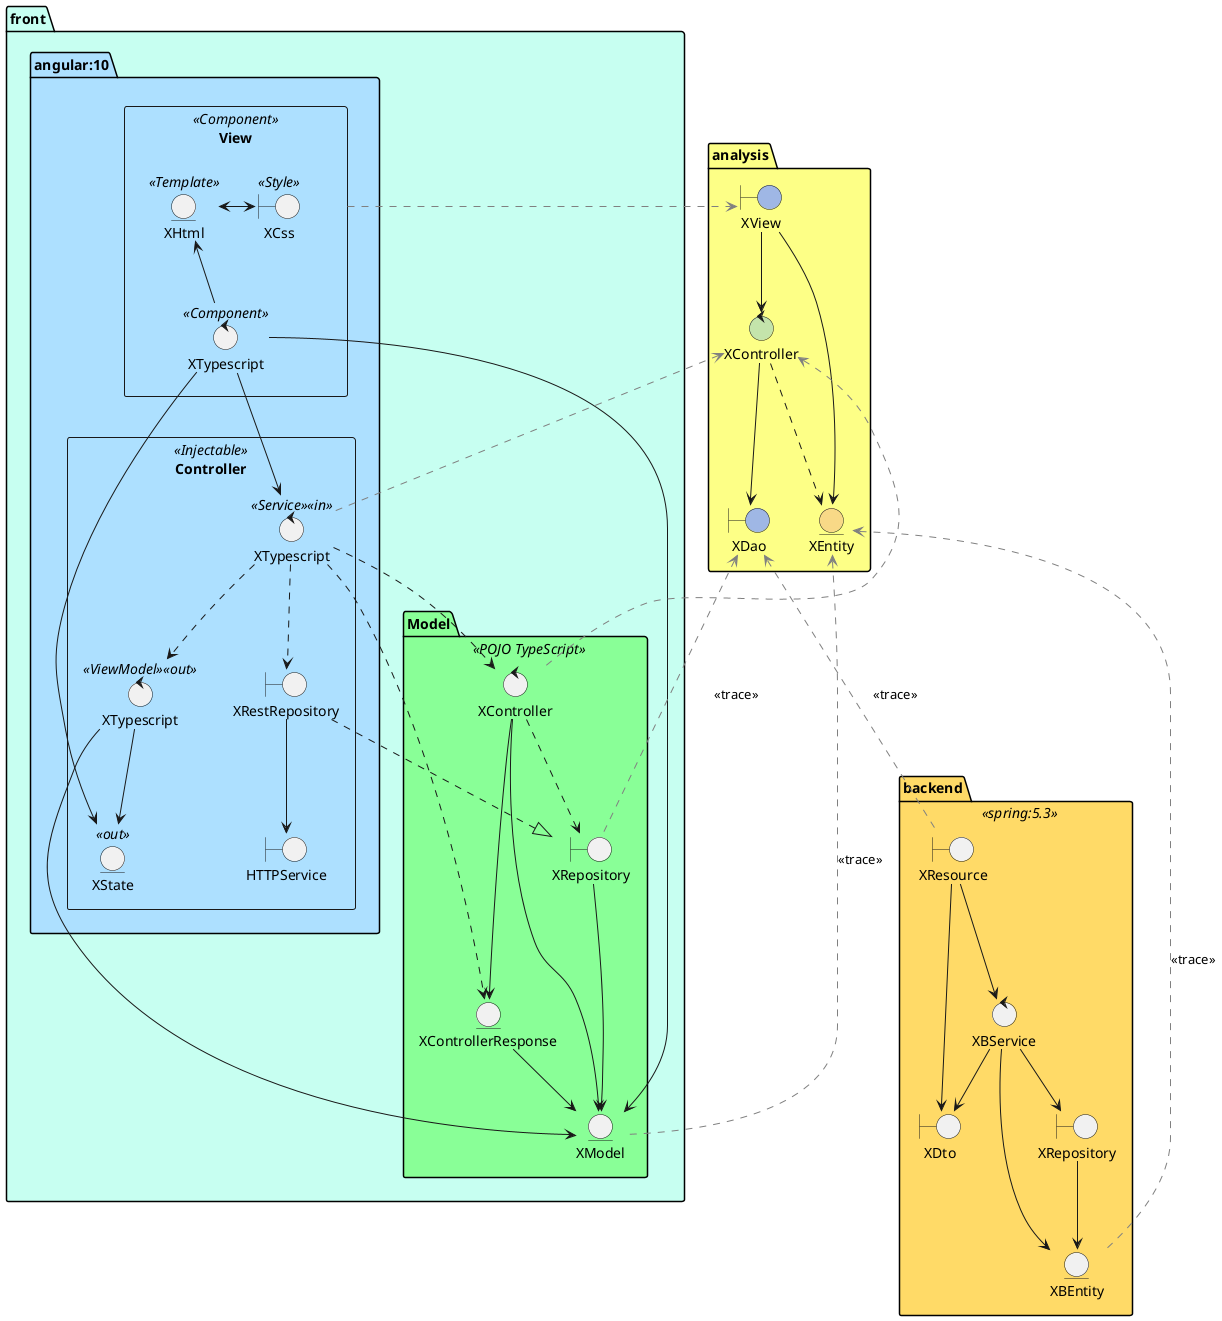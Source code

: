 @startuml

    'analysis
    package analysis #FDFF86{
        boundary XView #9FB7E5
        control XController #C4E4AB
        entity XEntity #F8D987
        boundary XDao #9FB7E5

        XView -down-> XController
        XView -down-> XEntity
        XController .down.> XEntity
        XController -down-> XDao
    }

    'Design
    package front #C7FFF1  {

        package Model <<POJO TypeScript>> #89FF97 {
                    control XLogicService as "XController"
                    entity XModel
                    entity XControllerResponse
                    boundary XTSDao as "XRepository"
                }

        package angular:10 #ADE0FF {

                rectangle View <<Component>> {
                   entity XHtml <<Template>>
                   boundary XCss <<Style>>
                   control XTypescript <<Component>>
                }

                rectangle Controller <<Injectable>> {
                    boundary HTTPService
                    control XService as "XTypescript" <<Service>> <<in>>
                    control XViewModel as "XTypescript" <<ViewModel>> <<out>>
                    entity XState <<out>>
                    boundary XRestRepository
                }

            XTypescript -down-> XService
            XViewModel -down-> XModel
            XTypescript -right-> XModel
            XTypescript -> XState
            XRestRepository ..|> XTSDao
            XRestRepository --> HTTPService
            XService ..> XRestRepository
            XService ..> XLogicService
            XService ..> XViewModel
            XService ..> XControllerResponse
            XViewModel --> XState
            XLogicService ..> XTSDao
            XLogicService --> XModel
            XLogicService ---> XControllerResponse
            XControllerResponse --> XModel
            XTSDao -down--> XModel
            XHtml <-down- XTypescript
            XHtml <-right-> XCss
        }
    }

    package backend <<spring:5.3>> #FFDA67 {
        boundary XResource
        control XBService
        boundary XRepository
        boundary XDto
        entity XBEntity
        XResource --> XBService
        XResource --> XDto
        XBService --> XBEntity
        XBService --> XDto
        XBService --> XRepository
        XRepository --> XBEntity
    }


    XDao <.[#Gray].. XResource: <<trace>>


    XEntity <.[#Gray].. XBEntity: <<trace>>
    XEntity <.[#Gray].. XModel: <<trace>>

    XController <.[#Gray].. XLogicService <<trace>>
    XController <.[#Gray].. XService <<trace>>
    XView <.[#Gray]up. View
    XDao <.[#Gray].. XTSDao: <<trace>>
@enduml
